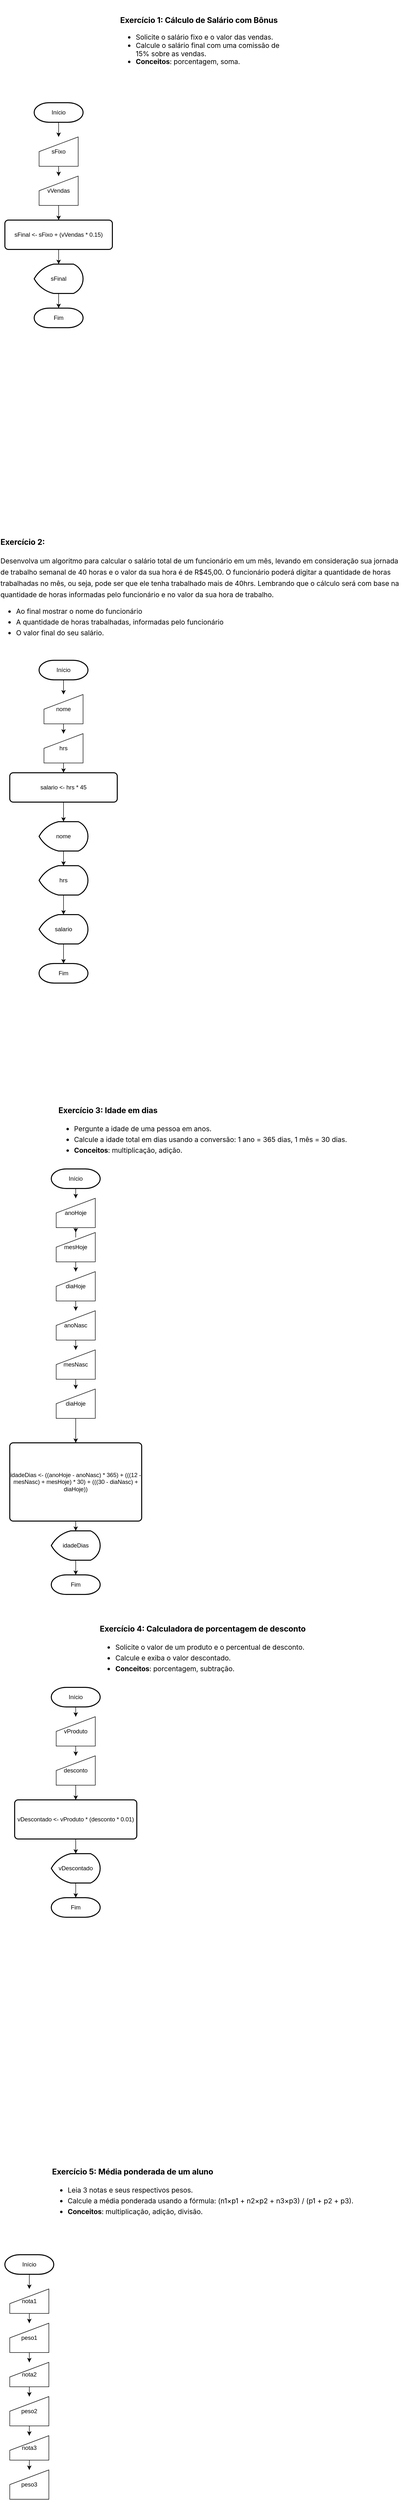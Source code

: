 <mxfile version="27.0.5">
  <diagram name="Page-1" id="DTSGRVLNNQixv1aN2vNh">
    <mxGraphModel dx="1426" dy="1843" grid="1" gridSize="10" guides="1" tooltips="1" connect="1" arrows="1" fold="1" page="1" pageScale="1" pageWidth="850" pageHeight="1100" math="0" shadow="0">
      <root>
        <mxCell id="0" />
        <mxCell id="1" parent="0" />
        <mxCell id="a1a3gFf4tcjDuyw7U2Fl-1" value="&lt;h3 style=&quot;box-sizing: border-box; font-size: 16px; line-height: 22px; font-family: -apple-system, BlinkMacSystemFont, &amp;quot;Segoe UI&amp;quot;, system-ui, &amp;quot;Apple Color Emoji&amp;quot;, &amp;quot;Segoe UI Emoji&amp;quot;, sans-serif; text-align: left; border-radius: 0px !important;&quot;&gt;Exercício 1: Cálculo de Salário com Bônus&lt;/h3&gt;&lt;ul style=&quot;box-sizing: border-box; margin: 12px 0px; list-style: initial; padding-top: revert; padding-right: revert; padding-bottom: revert; padding-left: 32px; font-family: -apple-system, BlinkMacSystemFont, &amp;quot;Segoe UI&amp;quot;, system-ui, &amp;quot;Apple Color Emoji&amp;quot;, &amp;quot;Segoe UI Emoji&amp;quot;, sans-serif; font-size: 14px; text-align: left; border-radius: 0px !important;&quot;&gt;&lt;li style=&quot;box-sizing: border-box; border-radius: 0px !important;&quot;&gt;Solicite o salário fixo e o valor das vendas.&lt;/li&gt;&lt;li style=&quot;box-sizing: border-box; border-radius: 0px !important;&quot;&gt;Calcule o salário final com uma comissão de 15% sobre as vendas.&lt;/li&gt;&lt;li style=&quot;box-sizing: border-box; border-radius: 0px !important;&quot;&gt;&lt;span style=&quot;box-sizing: border-box; font-weight: bolder; border-radius: 0px !important;&quot;&gt;Conceitos&lt;/span&gt;: porcentagem, soma.&lt;/li&gt;&lt;/ul&gt;" style="text;html=1;align=center;verticalAlign=middle;whiteSpace=wrap;rounded=0;fontColor=default;labelBackgroundColor=none;" parent="1" vertex="1">
          <mxGeometry x="255" y="-1090" width="340" height="160" as="geometry" />
        </mxCell>
        <mxCell id="a1a3gFf4tcjDuyw7U2Fl-6" value="" style="edgeStyle=orthogonalEdgeStyle;rounded=0;orthogonalLoop=1;jettySize=auto;html=1;" parent="1" source="a1a3gFf4tcjDuyw7U2Fl-2" target="a1a3gFf4tcjDuyw7U2Fl-5" edge="1">
          <mxGeometry relative="1" as="geometry" />
        </mxCell>
        <mxCell id="a1a3gFf4tcjDuyw7U2Fl-2" value="sFixo" style="shape=manualInput;whiteSpace=wrap;html=1;" parent="1" vertex="1">
          <mxGeometry x="90" y="-810" width="80" height="60" as="geometry" />
        </mxCell>
        <mxCell id="a1a3gFf4tcjDuyw7U2Fl-4" value="" style="edgeStyle=orthogonalEdgeStyle;rounded=0;orthogonalLoop=1;jettySize=auto;html=1;" parent="1" source="a1a3gFf4tcjDuyw7U2Fl-3" target="a1a3gFf4tcjDuyw7U2Fl-2" edge="1">
          <mxGeometry relative="1" as="geometry" />
        </mxCell>
        <mxCell id="a1a3gFf4tcjDuyw7U2Fl-3" value="Início" style="strokeWidth=2;html=1;shape=mxgraph.flowchart.terminator;whiteSpace=wrap;" parent="1" vertex="1">
          <mxGeometry x="80" y="-880" width="100" height="40" as="geometry" />
        </mxCell>
        <mxCell id="a1a3gFf4tcjDuyw7U2Fl-8" value="" style="edgeStyle=orthogonalEdgeStyle;rounded=0;orthogonalLoop=1;jettySize=auto;html=1;" parent="1" source="a1a3gFf4tcjDuyw7U2Fl-5" target="a1a3gFf4tcjDuyw7U2Fl-7" edge="1">
          <mxGeometry relative="1" as="geometry" />
        </mxCell>
        <mxCell id="a1a3gFf4tcjDuyw7U2Fl-5" value="vVendas" style="shape=manualInput;whiteSpace=wrap;html=1;" parent="1" vertex="1">
          <mxGeometry x="90" y="-730" width="80" height="60" as="geometry" />
        </mxCell>
        <mxCell id="a1a3gFf4tcjDuyw7U2Fl-10" value="" style="edgeStyle=orthogonalEdgeStyle;rounded=0;orthogonalLoop=1;jettySize=auto;html=1;" parent="1" source="a1a3gFf4tcjDuyw7U2Fl-7" target="a1a3gFf4tcjDuyw7U2Fl-9" edge="1">
          <mxGeometry relative="1" as="geometry" />
        </mxCell>
        <mxCell id="a1a3gFf4tcjDuyw7U2Fl-7" value="sFinal &amp;lt;- sFixo + (vVendas * 0.15)" style="rounded=1;whiteSpace=wrap;html=1;absoluteArcSize=1;arcSize=14;strokeWidth=2;" parent="1" vertex="1">
          <mxGeometry x="20" y="-640" width="220" height="60" as="geometry" />
        </mxCell>
        <mxCell id="a1a3gFf4tcjDuyw7U2Fl-13" value="" style="edgeStyle=orthogonalEdgeStyle;rounded=0;orthogonalLoop=1;jettySize=auto;html=1;" parent="1" source="a1a3gFf4tcjDuyw7U2Fl-9" target="a1a3gFf4tcjDuyw7U2Fl-12" edge="1">
          <mxGeometry relative="1" as="geometry" />
        </mxCell>
        <mxCell id="a1a3gFf4tcjDuyw7U2Fl-9" value="sFinal" style="strokeWidth=2;html=1;shape=mxgraph.flowchart.display;whiteSpace=wrap;" parent="1" vertex="1">
          <mxGeometry x="80" y="-550" width="100" height="60" as="geometry" />
        </mxCell>
        <mxCell id="a1a3gFf4tcjDuyw7U2Fl-11" value="&lt;h3 style=&quot;box-sizing: border-box; font-size: 16px; line-height: 22px; font-family: -apple-system, BlinkMacSystemFont, &amp;quot;Segoe UI&amp;quot;, system-ui, &amp;quot;Apple Color Emoji&amp;quot;, &amp;quot;Segoe UI Emoji&amp;quot;, sans-serif; text-align: left; border-radius: 0px !important;&quot;&gt;Exercício 2:&lt;/h3&gt;&lt;h3 style=&quot;box-sizing: border-box; font-size: 16px; line-height: 22px; font-family: -apple-system, BlinkMacSystemFont, &amp;quot;Segoe UI&amp;quot;, system-ui, &amp;quot;Apple Color Emoji&amp;quot;, &amp;quot;Segoe UI Emoji&amp;quot;, sans-serif; text-align: left; border-radius: 0px !important;&quot;&gt;&lt;span style=&quot;font-size: 14px; font-weight: 400;&quot;&gt;Desenvolva um algoritmo para calcular o salário total de um funcionário em um mês, levando em consideração sua jornada de trabalho semanal de 40 horas e o valor da sua hora é de R$45,00. O funcionário poderá digitar a quantidade de horas trabalhadas no mês, ou seja, pode ser que ele tenha trabalhado mais de 40hrs. Lembrando que o cálculo será com base na quantidade de horas informadas pelo funcionário e no valor da sua hora de trabalho.&lt;/span&gt;&lt;ul style=&quot;box-sizing: border-box; margin: 12px 0px; list-style: initial; padding-top: revert; padding-right: revert; padding-bottom: revert; padding-left: 32px; font-size: 14px; font-weight: 400; border-radius: 0px !important;&quot;&gt;&lt;li style=&quot;box-sizing: border-box; border-radius: 0px !important;&quot;&gt;Ao final mostrar o nome do funcionário&lt;/li&gt;&lt;li style=&quot;box-sizing: border-box; border-radius: 0px !important;&quot;&gt;A quantidade de horas trabalhadas, informadas pelo funcionário&lt;/li&gt;&lt;li style=&quot;box-sizing: border-box; border-radius: 0px !important;&quot;&gt;O valor final do seu salário.&lt;/li&gt;&lt;/ul&gt;&lt;/h3&gt;" style="text;html=1;align=center;verticalAlign=middle;whiteSpace=wrap;rounded=0;fontColor=default;labelBackgroundColor=none;" parent="1" vertex="1">
          <mxGeometry x="10" y="30" width="830" height="160" as="geometry" />
        </mxCell>
        <mxCell id="a1a3gFf4tcjDuyw7U2Fl-12" value="Fim" style="strokeWidth=2;html=1;shape=mxgraph.flowchart.terminator;whiteSpace=wrap;" parent="1" vertex="1">
          <mxGeometry x="80" y="-460" width="100" height="40" as="geometry" />
        </mxCell>
        <mxCell id="a1a3gFf4tcjDuyw7U2Fl-16" value="" style="edgeStyle=orthogonalEdgeStyle;rounded=0;orthogonalLoop=1;jettySize=auto;html=1;" parent="1" source="a1a3gFf4tcjDuyw7U2Fl-14" target="a1a3gFf4tcjDuyw7U2Fl-15" edge="1">
          <mxGeometry relative="1" as="geometry" />
        </mxCell>
        <mxCell id="a1a3gFf4tcjDuyw7U2Fl-14" value="Início" style="strokeWidth=2;html=1;shape=mxgraph.flowchart.terminator;whiteSpace=wrap;" parent="1" vertex="1">
          <mxGeometry x="90" y="260" width="100" height="40" as="geometry" />
        </mxCell>
        <mxCell id="a1a3gFf4tcjDuyw7U2Fl-18" value="" style="edgeStyle=orthogonalEdgeStyle;rounded=0;orthogonalLoop=1;jettySize=auto;html=1;" parent="1" source="a1a3gFf4tcjDuyw7U2Fl-15" target="a1a3gFf4tcjDuyw7U2Fl-17" edge="1">
          <mxGeometry relative="1" as="geometry" />
        </mxCell>
        <mxCell id="a1a3gFf4tcjDuyw7U2Fl-15" value="nome" style="shape=manualInput;whiteSpace=wrap;html=1;" parent="1" vertex="1">
          <mxGeometry x="100" y="330" width="80" height="60" as="geometry" />
        </mxCell>
        <mxCell id="a1a3gFf4tcjDuyw7U2Fl-21" value="" style="edgeStyle=orthogonalEdgeStyle;rounded=0;orthogonalLoop=1;jettySize=auto;html=1;" parent="1" source="a1a3gFf4tcjDuyw7U2Fl-17" target="a1a3gFf4tcjDuyw7U2Fl-20" edge="1">
          <mxGeometry relative="1" as="geometry" />
        </mxCell>
        <mxCell id="a1a3gFf4tcjDuyw7U2Fl-17" value="hrs" style="shape=manualInput;whiteSpace=wrap;html=1;" parent="1" vertex="1">
          <mxGeometry x="100" y="410" width="80" height="60" as="geometry" />
        </mxCell>
        <mxCell id="a1a3gFf4tcjDuyw7U2Fl-23" value="" style="edgeStyle=orthogonalEdgeStyle;rounded=0;orthogonalLoop=1;jettySize=auto;html=1;" parent="1" source="a1a3gFf4tcjDuyw7U2Fl-20" target="a1a3gFf4tcjDuyw7U2Fl-22" edge="1">
          <mxGeometry relative="1" as="geometry" />
        </mxCell>
        <mxCell id="a1a3gFf4tcjDuyw7U2Fl-20" value="salario &amp;lt;- hrs * 45" style="rounded=1;whiteSpace=wrap;html=1;absoluteArcSize=1;arcSize=14;strokeWidth=2;" parent="1" vertex="1">
          <mxGeometry x="30" y="490" width="220" height="60" as="geometry" />
        </mxCell>
        <mxCell id="a1a3gFf4tcjDuyw7U2Fl-26" value="" style="edgeStyle=orthogonalEdgeStyle;rounded=0;orthogonalLoop=1;jettySize=auto;html=1;" parent="1" source="a1a3gFf4tcjDuyw7U2Fl-22" target="a1a3gFf4tcjDuyw7U2Fl-24" edge="1">
          <mxGeometry relative="1" as="geometry" />
        </mxCell>
        <mxCell id="a1a3gFf4tcjDuyw7U2Fl-22" value="nome" style="strokeWidth=2;html=1;shape=mxgraph.flowchart.display;whiteSpace=wrap;" parent="1" vertex="1">
          <mxGeometry x="90" y="590" width="100" height="60" as="geometry" />
        </mxCell>
        <mxCell id="a1a3gFf4tcjDuyw7U2Fl-27" value="" style="edgeStyle=orthogonalEdgeStyle;rounded=0;orthogonalLoop=1;jettySize=auto;html=1;" parent="1" source="a1a3gFf4tcjDuyw7U2Fl-24" target="a1a3gFf4tcjDuyw7U2Fl-25" edge="1">
          <mxGeometry relative="1" as="geometry" />
        </mxCell>
        <mxCell id="a1a3gFf4tcjDuyw7U2Fl-24" value="hrs" style="strokeWidth=2;html=1;shape=mxgraph.flowchart.display;whiteSpace=wrap;" parent="1" vertex="1">
          <mxGeometry x="90" y="680" width="100" height="60" as="geometry" />
        </mxCell>
        <mxCell id="a1a3gFf4tcjDuyw7U2Fl-29" value="" style="edgeStyle=orthogonalEdgeStyle;rounded=0;orthogonalLoop=1;jettySize=auto;html=1;" parent="1" source="a1a3gFf4tcjDuyw7U2Fl-25" target="a1a3gFf4tcjDuyw7U2Fl-28" edge="1">
          <mxGeometry relative="1" as="geometry" />
        </mxCell>
        <mxCell id="a1a3gFf4tcjDuyw7U2Fl-25" value="salario" style="strokeWidth=2;html=1;shape=mxgraph.flowchart.display;whiteSpace=wrap;" parent="1" vertex="1">
          <mxGeometry x="90" y="780" width="100" height="60" as="geometry" />
        </mxCell>
        <mxCell id="a1a3gFf4tcjDuyw7U2Fl-28" value="Fim" style="strokeWidth=2;html=1;shape=mxgraph.flowchart.terminator;whiteSpace=wrap;" parent="1" vertex="1">
          <mxGeometry x="90" y="880" width="100" height="40" as="geometry" />
        </mxCell>
        <mxCell id="a1a3gFf4tcjDuyw7U2Fl-30" value="&lt;h3 style=&quot;box-sizing: border-box; font-size: 16px; line-height: 22px; font-family: -apple-system, BlinkMacSystemFont, &amp;quot;Segoe UI&amp;quot;, system-ui, &amp;quot;Apple Color Emoji&amp;quot;, &amp;quot;Segoe UI Emoji&amp;quot;, sans-serif; text-align: left; border-radius: 0px !important;&quot;&gt;Exercício 3: Idade em dias&lt;/h3&gt;&lt;h3 style=&quot;box-sizing: border-box; font-size: 16px; line-height: 22px; font-family: -apple-system, BlinkMacSystemFont, &amp;quot;Segoe UI&amp;quot;, system-ui, &amp;quot;Apple Color Emoji&amp;quot;, &amp;quot;Segoe UI Emoji&amp;quot;, sans-serif; text-align: left; border-radius: 0px !important;&quot;&gt;&lt;ul style=&quot;box-sizing: border-box; margin: 12px 0px; list-style: initial; padding-top: revert; padding-right: revert; padding-bottom: revert; padding-left: 32px; font-size: 14px; font-weight: 400; border-radius: 0px !important;&quot;&gt;&lt;li style=&quot;box-sizing: border-box; border-radius: 0px !important;&quot;&gt;Pergunte a idade de uma pessoa em anos.&lt;/li&gt;&lt;li style=&quot;box-sizing: border-box; border-radius: 0px !important;&quot;&gt;Calcule a idade total em dias usando a conversão: 1 ano = 365 dias, 1 mês = 30 dias.&lt;/li&gt;&lt;li style=&quot;box-sizing: border-box; border-radius: 0px !important;&quot;&gt;&lt;span style=&quot;box-sizing: border-box; font-weight: bolder; border-radius: 0px !important;&quot;&gt;Conceitos&lt;/span&gt;: multiplicação, adição.&lt;/li&gt;&lt;/ul&gt;&lt;/h3&gt;" style="text;html=1;align=center;verticalAlign=middle;whiteSpace=wrap;rounded=0;fontColor=default;labelBackgroundColor=none;" parent="1" vertex="1">
          <mxGeometry x="10" y="1140" width="830" height="160" as="geometry" />
        </mxCell>
        <mxCell id="a1a3gFf4tcjDuyw7U2Fl-37" value="" style="edgeStyle=orthogonalEdgeStyle;rounded=0;orthogonalLoop=1;jettySize=auto;html=1;" parent="1" source="a1a3gFf4tcjDuyw7U2Fl-31" target="a1a3gFf4tcjDuyw7U2Fl-32" edge="1">
          <mxGeometry relative="1" as="geometry" />
        </mxCell>
        <mxCell id="a1a3gFf4tcjDuyw7U2Fl-31" value="Início" style="strokeWidth=2;html=1;shape=mxgraph.flowchart.terminator;whiteSpace=wrap;" parent="1" vertex="1">
          <mxGeometry x="115" y="1300" width="100" height="40" as="geometry" />
        </mxCell>
        <mxCell id="a1a3gFf4tcjDuyw7U2Fl-38" value="" style="edgeStyle=orthogonalEdgeStyle;rounded=0;orthogonalLoop=1;jettySize=auto;html=1;" parent="1" source="a1a3gFf4tcjDuyw7U2Fl-32" target="a1a3gFf4tcjDuyw7U2Fl-33" edge="1">
          <mxGeometry relative="1" as="geometry" />
        </mxCell>
        <mxCell id="a1a3gFf4tcjDuyw7U2Fl-32" value="anoHoje" style="shape=manualInput;whiteSpace=wrap;html=1;" parent="1" vertex="1">
          <mxGeometry x="125" y="1360" width="80" height="60" as="geometry" />
        </mxCell>
        <mxCell id="a1a3gFf4tcjDuyw7U2Fl-39" value="" style="edgeStyle=orthogonalEdgeStyle;rounded=0;orthogonalLoop=1;jettySize=auto;html=1;" parent="1" source="a1a3gFf4tcjDuyw7U2Fl-33" target="a1a3gFf4tcjDuyw7U2Fl-34" edge="1">
          <mxGeometry relative="1" as="geometry" />
        </mxCell>
        <mxCell id="a1a3gFf4tcjDuyw7U2Fl-33" value="mesHoje" style="shape=manualInput;whiteSpace=wrap;html=1;" parent="1" vertex="1">
          <mxGeometry x="125" y="1430" width="80" height="60" as="geometry" />
        </mxCell>
        <mxCell id="a1a3gFf4tcjDuyw7U2Fl-41" value="" style="edgeStyle=orthogonalEdgeStyle;rounded=0;orthogonalLoop=1;jettySize=auto;html=1;" parent="1" source="a1a3gFf4tcjDuyw7U2Fl-34" target="a1a3gFf4tcjDuyw7U2Fl-40" edge="1">
          <mxGeometry relative="1" as="geometry" />
        </mxCell>
        <mxCell id="a1a3gFf4tcjDuyw7U2Fl-34" value="diaHoje" style="shape=manualInput;whiteSpace=wrap;html=1;" parent="1" vertex="1">
          <mxGeometry x="125" y="1510" width="80" height="60" as="geometry" />
        </mxCell>
        <mxCell id="a1a3gFf4tcjDuyw7U2Fl-46" value="" style="edgeStyle=orthogonalEdgeStyle;rounded=0;orthogonalLoop=1;jettySize=auto;html=1;" parent="1" source="a1a3gFf4tcjDuyw7U2Fl-40" target="a1a3gFf4tcjDuyw7U2Fl-42" edge="1">
          <mxGeometry relative="1" as="geometry" />
        </mxCell>
        <mxCell id="a1a3gFf4tcjDuyw7U2Fl-40" value="anoNasc" style="shape=manualInput;whiteSpace=wrap;html=1;" parent="1" vertex="1">
          <mxGeometry x="125" y="1590" width="80" height="60" as="geometry" />
        </mxCell>
        <mxCell id="a1a3gFf4tcjDuyw7U2Fl-47" value="" style="edgeStyle=orthogonalEdgeStyle;rounded=0;orthogonalLoop=1;jettySize=auto;html=1;" parent="1" source="a1a3gFf4tcjDuyw7U2Fl-42" target="a1a3gFf4tcjDuyw7U2Fl-44" edge="1">
          <mxGeometry relative="1" as="geometry" />
        </mxCell>
        <mxCell id="a1a3gFf4tcjDuyw7U2Fl-42" value="mesNasc" style="shape=manualInput;whiteSpace=wrap;html=1;" parent="1" vertex="1">
          <mxGeometry x="125" y="1670" width="80" height="60" as="geometry" />
        </mxCell>
        <mxCell id="a1a3gFf4tcjDuyw7U2Fl-49" value="" style="edgeStyle=orthogonalEdgeStyle;rounded=0;orthogonalLoop=1;jettySize=auto;html=1;" parent="1" source="a1a3gFf4tcjDuyw7U2Fl-44" target="a1a3gFf4tcjDuyw7U2Fl-48" edge="1">
          <mxGeometry relative="1" as="geometry" />
        </mxCell>
        <mxCell id="a1a3gFf4tcjDuyw7U2Fl-44" value="diaHoje" style="shape=manualInput;whiteSpace=wrap;html=1;" parent="1" vertex="1">
          <mxGeometry x="125" y="1750" width="80" height="60" as="geometry" />
        </mxCell>
        <mxCell id="36bbtaY0qwUrf9wniMjc-2" value="" style="edgeStyle=orthogonalEdgeStyle;rounded=0;orthogonalLoop=1;jettySize=auto;html=1;" edge="1" parent="1" source="a1a3gFf4tcjDuyw7U2Fl-48" target="36bbtaY0qwUrf9wniMjc-1">
          <mxGeometry relative="1" as="geometry" />
        </mxCell>
        <mxCell id="a1a3gFf4tcjDuyw7U2Fl-48" value="idadeDias &amp;lt;- ((anoHoje - anoNasc) * 365) + (((12 - mesNasc) + mesHoje) * 30) + (((30 - diaNasc) + diaHoje))" style="rounded=1;whiteSpace=wrap;html=1;absoluteArcSize=1;arcSize=14;strokeWidth=2;" parent="1" vertex="1">
          <mxGeometry x="30" y="1860" width="270" height="160" as="geometry" />
        </mxCell>
        <mxCell id="36bbtaY0qwUrf9wniMjc-4" value="" style="edgeStyle=orthogonalEdgeStyle;rounded=0;orthogonalLoop=1;jettySize=auto;html=1;" edge="1" parent="1" source="36bbtaY0qwUrf9wniMjc-1" target="36bbtaY0qwUrf9wniMjc-3">
          <mxGeometry relative="1" as="geometry" />
        </mxCell>
        <mxCell id="36bbtaY0qwUrf9wniMjc-1" value="idadeDias" style="strokeWidth=2;html=1;shape=mxgraph.flowchart.display;whiteSpace=wrap;" vertex="1" parent="1">
          <mxGeometry x="115" y="2040" width="100" height="60" as="geometry" />
        </mxCell>
        <mxCell id="36bbtaY0qwUrf9wniMjc-3" value="Fim" style="strokeWidth=2;html=1;shape=mxgraph.flowchart.terminator;whiteSpace=wrap;" vertex="1" parent="1">
          <mxGeometry x="115" y="2130" width="100" height="40" as="geometry" />
        </mxCell>
        <mxCell id="36bbtaY0qwUrf9wniMjc-5" value="&lt;h3 style=&quot;box-sizing: border-box; font-size: 16px; line-height: 22px; font-family: -apple-system, BlinkMacSystemFont, &amp;quot;Segoe UI&amp;quot;, system-ui, &amp;quot;Apple Color Emoji&amp;quot;, &amp;quot;Segoe UI Emoji&amp;quot;, sans-serif; text-align: left; border-radius: 0px !important;&quot;&gt;Exercício 4: Calculadora de porcentagem de desconto&lt;/h3&gt;&lt;h3 style=&quot;box-sizing: border-box; font-size: 16px; line-height: 22px; font-family: -apple-system, BlinkMacSystemFont, &amp;quot;Segoe UI&amp;quot;, system-ui, &amp;quot;Apple Color Emoji&amp;quot;, &amp;quot;Segoe UI Emoji&amp;quot;, sans-serif; text-align: left; border-radius: 0px !important;&quot;&gt;&lt;ul style=&quot;box-sizing: border-box; margin: 12px 0px; list-style: initial; padding-top: revert; padding-right: revert; padding-bottom: revert; padding-left: 32px; font-size: 14px; font-weight: 400; border-radius: 0px !important;&quot;&gt;&lt;li style=&quot;box-sizing: border-box; border-radius: 0px !important;&quot;&gt;Solicite o valor de um produto e o percentual de desconto.&lt;/li&gt;&lt;li style=&quot;box-sizing: border-box; border-radius: 0px !important;&quot;&gt;Calcule e exiba o valor descontado.&lt;/li&gt;&lt;li style=&quot;box-sizing: border-box; border-radius: 0px !important;&quot;&gt;&lt;span style=&quot;box-sizing: border-box; font-weight: bolder; border-radius: 0px !important;&quot;&gt;Conceitos&lt;/span&gt;: porcentagem, subtração.&lt;/li&gt;&lt;/ul&gt;&lt;/h3&gt;" style="text;html=1;align=center;verticalAlign=middle;whiteSpace=wrap;rounded=0;fontColor=default;labelBackgroundColor=none;" vertex="1" parent="1">
          <mxGeometry x="10" y="2200" width="830" height="160" as="geometry" />
        </mxCell>
        <mxCell id="36bbtaY0qwUrf9wniMjc-8" value="" style="edgeStyle=orthogonalEdgeStyle;rounded=0;orthogonalLoop=1;jettySize=auto;html=1;" edge="1" parent="1" source="36bbtaY0qwUrf9wniMjc-6" target="36bbtaY0qwUrf9wniMjc-7">
          <mxGeometry relative="1" as="geometry" />
        </mxCell>
        <mxCell id="36bbtaY0qwUrf9wniMjc-6" value="Início" style="strokeWidth=2;html=1;shape=mxgraph.flowchart.terminator;whiteSpace=wrap;" vertex="1" parent="1">
          <mxGeometry x="115" y="2360" width="100" height="40" as="geometry" />
        </mxCell>
        <mxCell id="36bbtaY0qwUrf9wniMjc-10" value="" style="edgeStyle=orthogonalEdgeStyle;rounded=0;orthogonalLoop=1;jettySize=auto;html=1;" edge="1" parent="1" source="36bbtaY0qwUrf9wniMjc-7" target="36bbtaY0qwUrf9wniMjc-9">
          <mxGeometry relative="1" as="geometry" />
        </mxCell>
        <mxCell id="36bbtaY0qwUrf9wniMjc-7" value="vProduto" style="shape=manualInput;whiteSpace=wrap;html=1;" vertex="1" parent="1">
          <mxGeometry x="125" y="2420" width="80" height="60" as="geometry" />
        </mxCell>
        <mxCell id="36bbtaY0qwUrf9wniMjc-12" value="" style="edgeStyle=orthogonalEdgeStyle;rounded=0;orthogonalLoop=1;jettySize=auto;html=1;" edge="1" parent="1" source="36bbtaY0qwUrf9wniMjc-9" target="36bbtaY0qwUrf9wniMjc-11">
          <mxGeometry relative="1" as="geometry" />
        </mxCell>
        <mxCell id="36bbtaY0qwUrf9wniMjc-9" value="desconto" style="shape=manualInput;whiteSpace=wrap;html=1;" vertex="1" parent="1">
          <mxGeometry x="125" y="2500" width="80" height="60" as="geometry" />
        </mxCell>
        <mxCell id="36bbtaY0qwUrf9wniMjc-14" value="" style="edgeStyle=orthogonalEdgeStyle;rounded=0;orthogonalLoop=1;jettySize=auto;html=1;" edge="1" parent="1" source="36bbtaY0qwUrf9wniMjc-11" target="36bbtaY0qwUrf9wniMjc-13">
          <mxGeometry relative="1" as="geometry" />
        </mxCell>
        <mxCell id="36bbtaY0qwUrf9wniMjc-11" value="vDescontado &amp;lt;- vProduto * (desconto * 0.01)" style="rounded=1;whiteSpace=wrap;html=1;absoluteArcSize=1;arcSize=14;strokeWidth=2;" vertex="1" parent="1">
          <mxGeometry x="40" y="2590" width="250" height="80" as="geometry" />
        </mxCell>
        <mxCell id="36bbtaY0qwUrf9wniMjc-16" value="" style="edgeStyle=orthogonalEdgeStyle;rounded=0;orthogonalLoop=1;jettySize=auto;html=1;" edge="1" parent="1" source="36bbtaY0qwUrf9wniMjc-13" target="36bbtaY0qwUrf9wniMjc-15">
          <mxGeometry relative="1" as="geometry" />
        </mxCell>
        <mxCell id="36bbtaY0qwUrf9wniMjc-13" value="vDescontado" style="strokeWidth=2;html=1;shape=mxgraph.flowchart.display;whiteSpace=wrap;" vertex="1" parent="1">
          <mxGeometry x="115" y="2700" width="100" height="60" as="geometry" />
        </mxCell>
        <mxCell id="36bbtaY0qwUrf9wniMjc-15" value="Fim" style="strokeWidth=2;html=1;shape=mxgraph.flowchart.terminator;whiteSpace=wrap;" vertex="1" parent="1">
          <mxGeometry x="115" y="2790" width="100" height="40" as="geometry" />
        </mxCell>
        <mxCell id="36bbtaY0qwUrf9wniMjc-17" value="&lt;h3 style=&quot;box-sizing: border-box; font-size: 16px; line-height: 22px; font-family: -apple-system, BlinkMacSystemFont, &amp;quot;Segoe UI&amp;quot;, system-ui, &amp;quot;Apple Color Emoji&amp;quot;, &amp;quot;Segoe UI Emoji&amp;quot;, sans-serif; text-align: left; border-radius: 0px !important;&quot;&gt;Exercício 5: Média ponderada de um aluno&lt;/h3&gt;&lt;h3 style=&quot;box-sizing: border-box; font-size: 16px; line-height: 22px; font-family: -apple-system, BlinkMacSystemFont, &amp;quot;Segoe UI&amp;quot;, system-ui, &amp;quot;Apple Color Emoji&amp;quot;, &amp;quot;Segoe UI Emoji&amp;quot;, sans-serif; text-align: left; border-radius: 0px !important;&quot;&gt;&lt;ul style=&quot;box-sizing: border-box; margin: 12px 0px; list-style: initial; padding-top: revert; padding-right: revert; padding-bottom: revert; padding-left: 32px; font-size: 14px; font-weight: 400; border-radius: 0px !important;&quot;&gt;&lt;li style=&quot;box-sizing: border-box; border-radius: 0px !important;&quot;&gt;Leia 3 notas e seus respectivos pesos.&lt;/li&gt;&lt;li style=&quot;box-sizing: border-box; border-radius: 0px !important;&quot;&gt;Calcule a média ponderada usando a fórmula: (n1×p1 + n2×p2 + n3×p3) / (p1 + p2 + p3).&lt;/li&gt;&lt;li style=&quot;box-sizing: border-box; border-radius: 0px !important;&quot;&gt;&lt;span style=&quot;box-sizing: border-box; font-weight: bolder; border-radius: 0px !important;&quot;&gt;Conceitos&lt;/span&gt;: multiplicação, adição, divisão.&lt;/li&gt;&lt;/ul&gt;&lt;/h3&gt;" style="text;html=1;align=center;verticalAlign=middle;whiteSpace=wrap;rounded=0;fontColor=default;labelBackgroundColor=none;" vertex="1" parent="1">
          <mxGeometry x="10" y="3310" width="830" height="160" as="geometry" />
        </mxCell>
        <mxCell id="36bbtaY0qwUrf9wniMjc-20" value="" style="edgeStyle=orthogonalEdgeStyle;rounded=0;orthogonalLoop=1;jettySize=auto;html=1;" edge="1" parent="1" source="36bbtaY0qwUrf9wniMjc-18" target="36bbtaY0qwUrf9wniMjc-19">
          <mxGeometry relative="1" as="geometry" />
        </mxCell>
        <mxCell id="36bbtaY0qwUrf9wniMjc-18" value="Início" style="strokeWidth=2;html=1;shape=mxgraph.flowchart.terminator;whiteSpace=wrap;" vertex="1" parent="1">
          <mxGeometry x="20" y="3520" width="100" height="40" as="geometry" />
        </mxCell>
        <mxCell id="36bbtaY0qwUrf9wniMjc-22" value="" style="edgeStyle=orthogonalEdgeStyle;rounded=0;orthogonalLoop=1;jettySize=auto;html=1;" edge="1" parent="1" source="36bbtaY0qwUrf9wniMjc-19" target="36bbtaY0qwUrf9wniMjc-21">
          <mxGeometry relative="1" as="geometry" />
        </mxCell>
        <mxCell id="36bbtaY0qwUrf9wniMjc-19" value="nota1" style="shape=manualInput;whiteSpace=wrap;html=1;" vertex="1" parent="1">
          <mxGeometry x="30" y="3590" width="80" height="50" as="geometry" />
        </mxCell>
        <mxCell id="36bbtaY0qwUrf9wniMjc-25" value="" style="edgeStyle=orthogonalEdgeStyle;rounded=0;orthogonalLoop=1;jettySize=auto;html=1;" edge="1" parent="1" source="36bbtaY0qwUrf9wniMjc-21" target="36bbtaY0qwUrf9wniMjc-24">
          <mxGeometry relative="1" as="geometry" />
        </mxCell>
        <mxCell id="36bbtaY0qwUrf9wniMjc-21" value="peso1" style="shape=manualInput;whiteSpace=wrap;html=1;" vertex="1" parent="1">
          <mxGeometry x="30" y="3660" width="80" height="60" as="geometry" />
        </mxCell>
        <mxCell id="36bbtaY0qwUrf9wniMjc-30" value="" style="edgeStyle=orthogonalEdgeStyle;rounded=0;orthogonalLoop=1;jettySize=auto;html=1;" edge="1" parent="1" source="36bbtaY0qwUrf9wniMjc-23" target="36bbtaY0qwUrf9wniMjc-29">
          <mxGeometry relative="1" as="geometry" />
        </mxCell>
        <mxCell id="36bbtaY0qwUrf9wniMjc-23" value="peso2" style="shape=manualInput;whiteSpace=wrap;html=1;" vertex="1" parent="1">
          <mxGeometry x="30" y="3810" width="80" height="60" as="geometry" />
        </mxCell>
        <mxCell id="36bbtaY0qwUrf9wniMjc-26" value="" style="edgeStyle=orthogonalEdgeStyle;rounded=0;orthogonalLoop=1;jettySize=auto;html=1;" edge="1" parent="1" source="36bbtaY0qwUrf9wniMjc-24" target="36bbtaY0qwUrf9wniMjc-23">
          <mxGeometry relative="1" as="geometry" />
        </mxCell>
        <mxCell id="36bbtaY0qwUrf9wniMjc-24" value="nota2" style="shape=manualInput;whiteSpace=wrap;html=1;" vertex="1" parent="1">
          <mxGeometry x="30" y="3740" width="80" height="50" as="geometry" />
        </mxCell>
        <mxCell id="36bbtaY0qwUrf9wniMjc-27" value="peso3" style="shape=manualInput;whiteSpace=wrap;html=1;" vertex="1" parent="1">
          <mxGeometry x="30" y="3960" width="80" height="60" as="geometry" />
        </mxCell>
        <mxCell id="36bbtaY0qwUrf9wniMjc-28" value="" style="edgeStyle=orthogonalEdgeStyle;rounded=0;orthogonalLoop=1;jettySize=auto;html=1;" edge="1" source="36bbtaY0qwUrf9wniMjc-29" target="36bbtaY0qwUrf9wniMjc-27" parent="1">
          <mxGeometry relative="1" as="geometry" />
        </mxCell>
        <mxCell id="36bbtaY0qwUrf9wniMjc-29" value="nota3" style="shape=manualInput;whiteSpace=wrap;html=1;" vertex="1" parent="1">
          <mxGeometry x="30" y="3890" width="80" height="50" as="geometry" />
        </mxCell>
      </root>
    </mxGraphModel>
  </diagram>
</mxfile>

